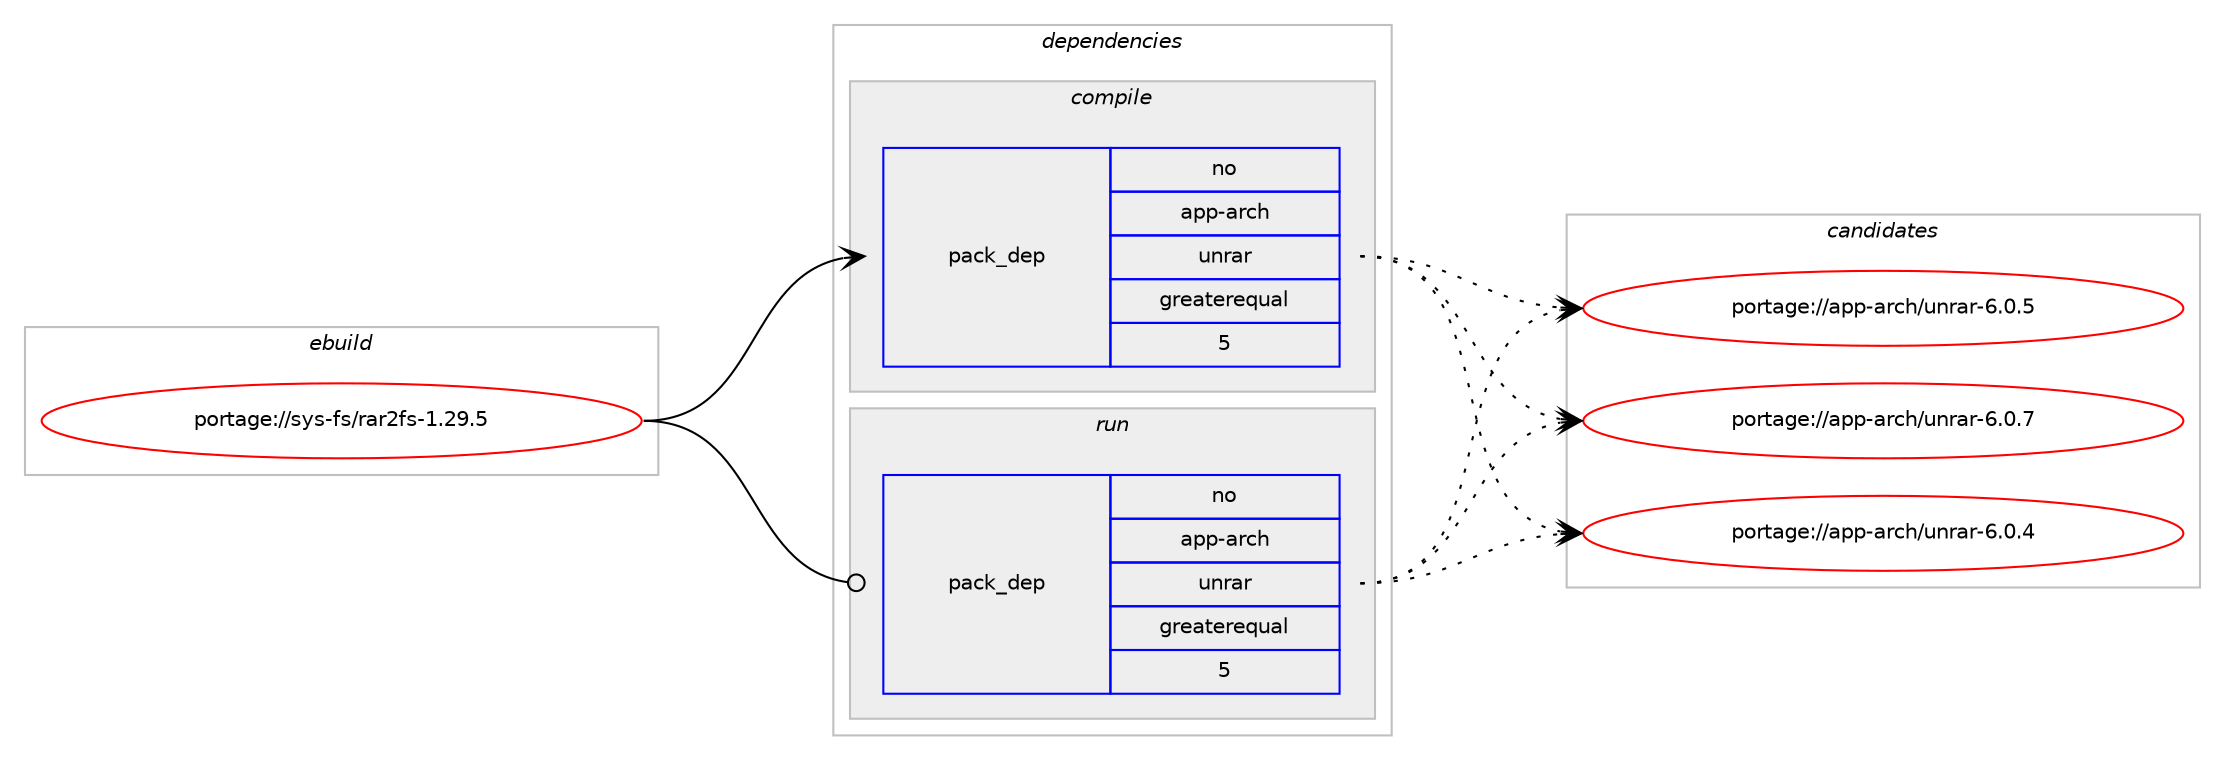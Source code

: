 digraph prolog {

# *************
# Graph options
# *************

newrank=true;
concentrate=true;
compound=true;
graph [rankdir=LR,fontname=Helvetica,fontsize=10,ranksep=1.5];#, ranksep=2.5, nodesep=0.2];
edge  [arrowhead=vee];
node  [fontname=Helvetica,fontsize=10];

# **********
# The ebuild
# **********

subgraph cluster_leftcol {
color=gray;
rank=same;
label=<<i>ebuild</i>>;
id [label="portage://sys-fs/rar2fs-1.29.5", color=red, width=4, href="../sys-fs/rar2fs-1.29.5.svg"];
}

# ****************
# The dependencies
# ****************

subgraph cluster_midcol {
color=gray;
label=<<i>dependencies</i>>;
subgraph cluster_compile {
fillcolor="#eeeeee";
style=filled;
label=<<i>compile</i>>;
subgraph pack178 {
dependency367 [label=<<TABLE BORDER="0" CELLBORDER="1" CELLSPACING="0" CELLPADDING="4" WIDTH="220"><TR><TD ROWSPAN="6" CELLPADDING="30">pack_dep</TD></TR><TR><TD WIDTH="110">no</TD></TR><TR><TD>app-arch</TD></TR><TR><TD>unrar</TD></TR><TR><TD>greaterequal</TD></TR><TR><TD>5</TD></TR></TABLE>>, shape=none, color=blue];
}
id:e -> dependency367:w [weight=20,style="solid",arrowhead="vee"];
# *** BEGIN UNKNOWN DEPENDENCY TYPE (TODO) ***
# id -> package_dependency(portage://sys-fs/rar2fs-1.29.5,install,no,sys-fs,fuse,none,[,,],[slot(0)],[])
# *** END UNKNOWN DEPENDENCY TYPE (TODO) ***

}
subgraph cluster_compileandrun {
fillcolor="#eeeeee";
style=filled;
label=<<i>compile and run</i>>;
}
subgraph cluster_run {
fillcolor="#eeeeee";
style=filled;
label=<<i>run</i>>;
subgraph pack179 {
dependency368 [label=<<TABLE BORDER="0" CELLBORDER="1" CELLSPACING="0" CELLPADDING="4" WIDTH="220"><TR><TD ROWSPAN="6" CELLPADDING="30">pack_dep</TD></TR><TR><TD WIDTH="110">no</TD></TR><TR><TD>app-arch</TD></TR><TR><TD>unrar</TD></TR><TR><TD>greaterequal</TD></TR><TR><TD>5</TD></TR></TABLE>>, shape=none, color=blue];
}
id:e -> dependency368:w [weight=20,style="solid",arrowhead="odot"];
# *** BEGIN UNKNOWN DEPENDENCY TYPE (TODO) ***
# id -> package_dependency(portage://sys-fs/rar2fs-1.29.5,run,no,sys-fs,fuse,none,[,,],[slot(0)],[])
# *** END UNKNOWN DEPENDENCY TYPE (TODO) ***

}
}

# **************
# The candidates
# **************

subgraph cluster_choices {
rank=same;
color=gray;
label=<<i>candidates</i>>;

subgraph choice178 {
color=black;
nodesep=1;
choice971121124597114991044711711011497114455446484652 [label="portage://app-arch/unrar-6.0.4", color=red, width=4,href="../app-arch/unrar-6.0.4.svg"];
choice971121124597114991044711711011497114455446484653 [label="portage://app-arch/unrar-6.0.5", color=red, width=4,href="../app-arch/unrar-6.0.5.svg"];
choice971121124597114991044711711011497114455446484655 [label="portage://app-arch/unrar-6.0.7", color=red, width=4,href="../app-arch/unrar-6.0.7.svg"];
dependency367:e -> choice971121124597114991044711711011497114455446484652:w [style=dotted,weight="100"];
dependency367:e -> choice971121124597114991044711711011497114455446484653:w [style=dotted,weight="100"];
dependency367:e -> choice971121124597114991044711711011497114455446484655:w [style=dotted,weight="100"];
}
subgraph choice179 {
color=black;
nodesep=1;
choice971121124597114991044711711011497114455446484652 [label="portage://app-arch/unrar-6.0.4", color=red, width=4,href="../app-arch/unrar-6.0.4.svg"];
choice971121124597114991044711711011497114455446484653 [label="portage://app-arch/unrar-6.0.5", color=red, width=4,href="../app-arch/unrar-6.0.5.svg"];
choice971121124597114991044711711011497114455446484655 [label="portage://app-arch/unrar-6.0.7", color=red, width=4,href="../app-arch/unrar-6.0.7.svg"];
dependency368:e -> choice971121124597114991044711711011497114455446484652:w [style=dotted,weight="100"];
dependency368:e -> choice971121124597114991044711711011497114455446484653:w [style=dotted,weight="100"];
dependency368:e -> choice971121124597114991044711711011497114455446484655:w [style=dotted,weight="100"];
}
}

}
